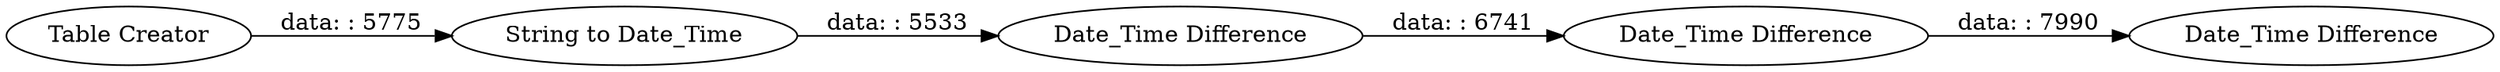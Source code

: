 digraph {
	"-2504879948758351098_12" [label="Date_Time Difference"]
	"-2504879948758351098_15" [label="String to Date_Time"]
	"-2504879948758351098_18" [label="Date_Time Difference"]
	"-2504879948758351098_17" [label="Date_Time Difference"]
	"-2504879948758351098_16" [label="Table Creator"]
	"-2504879948758351098_17" -> "-2504879948758351098_18" [label="data: : 7990"]
	"-2504879948758351098_16" -> "-2504879948758351098_15" [label="data: : 5775"]
	"-2504879948758351098_12" -> "-2504879948758351098_17" [label="data: : 6741"]
	"-2504879948758351098_15" -> "-2504879948758351098_12" [label="data: : 5533"]
	rankdir=LR
}
